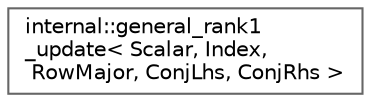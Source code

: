 digraph "类继承关系图"
{
 // LATEX_PDF_SIZE
  bgcolor="transparent";
  edge [fontname=Helvetica,fontsize=10,labelfontname=Helvetica,labelfontsize=10];
  node [fontname=Helvetica,fontsize=10,shape=box,height=0.2,width=0.4];
  rankdir="LR";
  Node0 [id="Node000000",label="internal::general_rank1\l_update\< Scalar, Index,\l RowMajor, ConjLhs, ConjRhs \>",height=0.2,width=0.4,color="grey40", fillcolor="white", style="filled",URL="$structinternal_1_1general__rank1__update_3_01_scalar_00_01_index_00_01_row_major_00_01_conj_lhs_00_01_conj_rhs_01_4.html",tooltip=" "];
}
